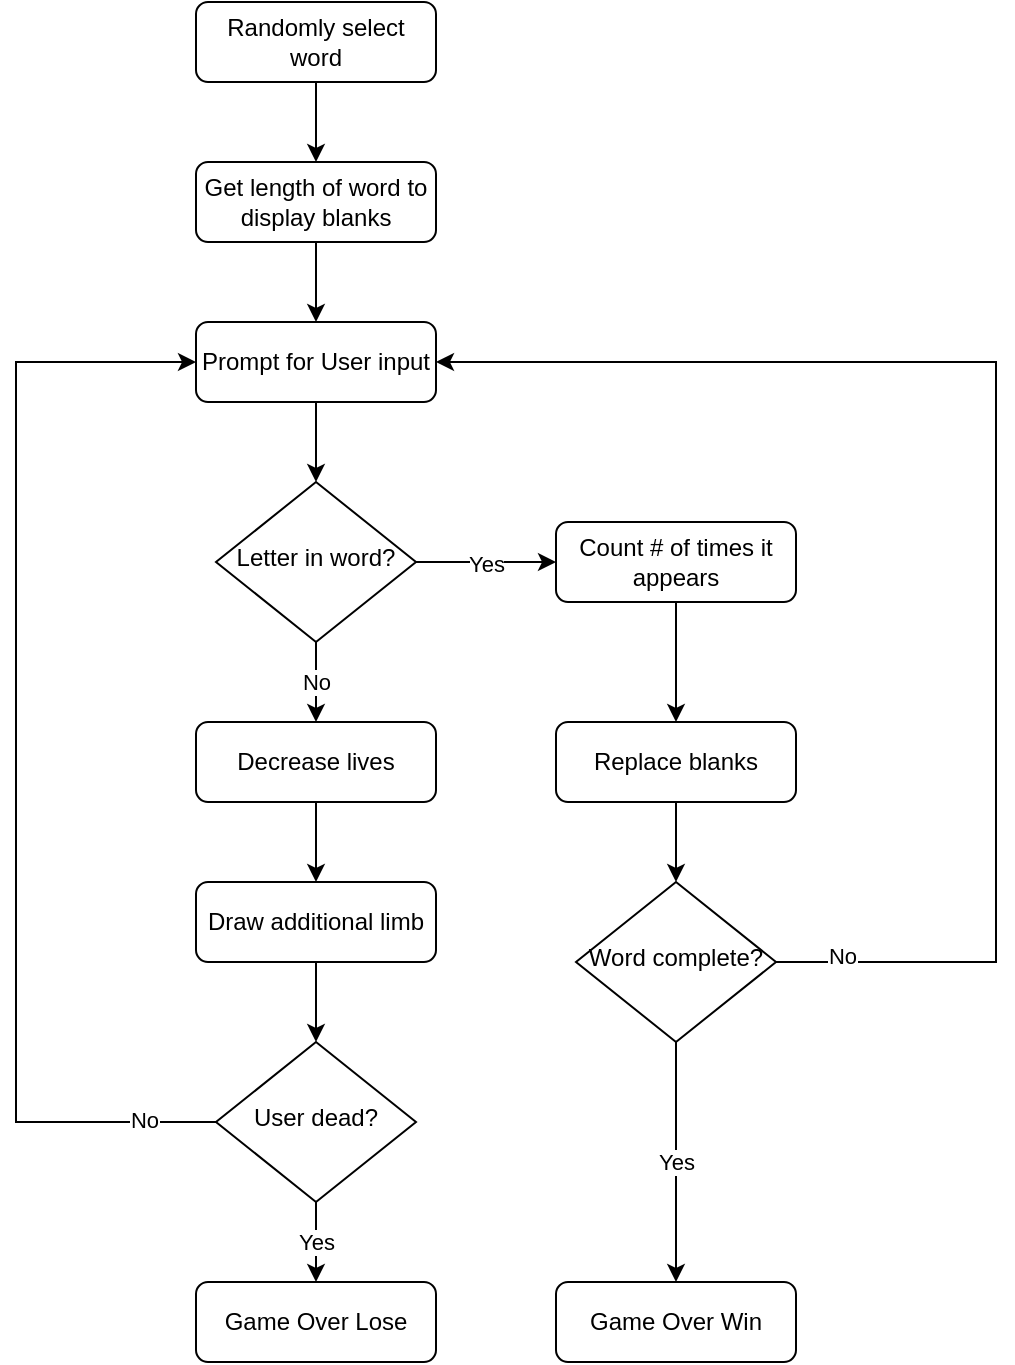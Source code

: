 <mxfile version="17.5.1" type="device"><diagram id="C5RBs43oDa-KdzZeNtuy" name="Page-1"><mxGraphModel dx="1422" dy="754" grid="1" gridSize="10" guides="1" tooltips="1" connect="1" arrows="1" fold="1" page="1" pageScale="1" pageWidth="827" pageHeight="1169" math="0" shadow="0"><root><mxCell id="WIyWlLk6GJQsqaUBKTNV-0"/><mxCell id="WIyWlLk6GJQsqaUBKTNV-1" parent="WIyWlLk6GJQsqaUBKTNV-0"/><mxCell id="y0MZO-t6EsRFC3gKmBd1-1" style="edgeStyle=orthogonalEdgeStyle;rounded=0;orthogonalLoop=1;jettySize=auto;html=1;exitX=0.5;exitY=1;exitDx=0;exitDy=0;entryX=0.5;entryY=0;entryDx=0;entryDy=0;" edge="1" parent="WIyWlLk6GJQsqaUBKTNV-1" source="WIyWlLk6GJQsqaUBKTNV-3" target="y0MZO-t6EsRFC3gKmBd1-0"><mxGeometry relative="1" as="geometry"/></mxCell><mxCell id="WIyWlLk6GJQsqaUBKTNV-3" value="Randomly select word" style="rounded=1;whiteSpace=wrap;html=1;fontSize=12;glass=0;strokeWidth=1;shadow=0;" parent="WIyWlLk6GJQsqaUBKTNV-1" vertex="1"><mxGeometry x="320" y="40" width="120" height="40" as="geometry"/></mxCell><mxCell id="y0MZO-t6EsRFC3gKmBd1-15" style="edgeStyle=orthogonalEdgeStyle;rounded=0;orthogonalLoop=1;jettySize=auto;html=1;exitX=0;exitY=0.5;exitDx=0;exitDy=0;entryX=0;entryY=0.5;entryDx=0;entryDy=0;" edge="1" parent="WIyWlLk6GJQsqaUBKTNV-1" source="WIyWlLk6GJQsqaUBKTNV-6" target="y0MZO-t6EsRFC3gKmBd1-2"><mxGeometry relative="1" as="geometry"><Array as="points"><mxPoint x="230" y="600"/><mxPoint x="230" y="220"/></Array></mxGeometry></mxCell><mxCell id="y0MZO-t6EsRFC3gKmBd1-16" value="No" style="edgeLabel;html=1;align=center;verticalAlign=middle;resizable=0;points=[];" vertex="1" connectable="0" parent="y0MZO-t6EsRFC3gKmBd1-15"><mxGeometry x="-0.874" y="-1" relative="1" as="geometry"><mxPoint as="offset"/></mxGeometry></mxCell><mxCell id="y0MZO-t6EsRFC3gKmBd1-18" value="Yes" style="edgeStyle=orthogonalEdgeStyle;rounded=0;orthogonalLoop=1;jettySize=auto;html=1;exitX=0.5;exitY=1;exitDx=0;exitDy=0;entryX=0.5;entryY=0;entryDx=0;entryDy=0;" edge="1" parent="WIyWlLk6GJQsqaUBKTNV-1" source="WIyWlLk6GJQsqaUBKTNV-6" target="y0MZO-t6EsRFC3gKmBd1-17"><mxGeometry relative="1" as="geometry"/></mxCell><mxCell id="WIyWlLk6GJQsqaUBKTNV-6" value="User dead?" style="rhombus;whiteSpace=wrap;html=1;shadow=0;fontFamily=Helvetica;fontSize=12;align=center;strokeWidth=1;spacing=6;spacingTop=-4;" parent="WIyWlLk6GJQsqaUBKTNV-1" vertex="1"><mxGeometry x="330" y="560" width="100" height="80" as="geometry"/></mxCell><mxCell id="y0MZO-t6EsRFC3gKmBd1-13" style="edgeStyle=orthogonalEdgeStyle;rounded=0;orthogonalLoop=1;jettySize=auto;html=1;exitX=0.5;exitY=1;exitDx=0;exitDy=0;entryX=0.5;entryY=0;entryDx=0;entryDy=0;" edge="1" parent="WIyWlLk6GJQsqaUBKTNV-1" source="WIyWlLk6GJQsqaUBKTNV-7" target="y0MZO-t6EsRFC3gKmBd1-12"><mxGeometry relative="1" as="geometry"/></mxCell><mxCell id="WIyWlLk6GJQsqaUBKTNV-7" value="Decrease lives" style="rounded=1;whiteSpace=wrap;html=1;fontSize=12;glass=0;strokeWidth=1;shadow=0;" parent="WIyWlLk6GJQsqaUBKTNV-1" vertex="1"><mxGeometry x="320" y="400" width="120" height="40" as="geometry"/></mxCell><mxCell id="y0MZO-t6EsRFC3gKmBd1-3" style="edgeStyle=orthogonalEdgeStyle;rounded=0;orthogonalLoop=1;jettySize=auto;html=1;exitX=0.5;exitY=1;exitDx=0;exitDy=0;entryX=0.5;entryY=0;entryDx=0;entryDy=0;" edge="1" parent="WIyWlLk6GJQsqaUBKTNV-1" source="y0MZO-t6EsRFC3gKmBd1-0" target="y0MZO-t6EsRFC3gKmBd1-2"><mxGeometry relative="1" as="geometry"/></mxCell><mxCell id="y0MZO-t6EsRFC3gKmBd1-0" value="Get length of word to display blanks" style="rounded=1;whiteSpace=wrap;html=1;fontSize=12;glass=0;strokeWidth=1;shadow=0;" vertex="1" parent="WIyWlLk6GJQsqaUBKTNV-1"><mxGeometry x="320" y="120" width="120" height="40" as="geometry"/></mxCell><mxCell id="y0MZO-t6EsRFC3gKmBd1-5" style="edgeStyle=orthogonalEdgeStyle;rounded=0;orthogonalLoop=1;jettySize=auto;html=1;exitX=0.5;exitY=1;exitDx=0;exitDy=0;entryX=0.5;entryY=0;entryDx=0;entryDy=0;" edge="1" parent="WIyWlLk6GJQsqaUBKTNV-1" source="y0MZO-t6EsRFC3gKmBd1-2" target="y0MZO-t6EsRFC3gKmBd1-4"><mxGeometry relative="1" as="geometry"/></mxCell><mxCell id="y0MZO-t6EsRFC3gKmBd1-2" value="Prompt for User input" style="rounded=1;whiteSpace=wrap;html=1;fontSize=12;glass=0;strokeWidth=1;shadow=0;" vertex="1" parent="WIyWlLk6GJQsqaUBKTNV-1"><mxGeometry x="320" y="200" width="120" height="40" as="geometry"/></mxCell><mxCell id="y0MZO-t6EsRFC3gKmBd1-7" value="Yes" style="edgeStyle=orthogonalEdgeStyle;rounded=0;orthogonalLoop=1;jettySize=auto;html=1;" edge="1" parent="WIyWlLk6GJQsqaUBKTNV-1" source="y0MZO-t6EsRFC3gKmBd1-4"><mxGeometry relative="1" as="geometry"><mxPoint x="500" y="320" as="targetPoint"/></mxGeometry></mxCell><mxCell id="y0MZO-t6EsRFC3gKmBd1-11" value="No" style="edgeStyle=orthogonalEdgeStyle;rounded=0;orthogonalLoop=1;jettySize=auto;html=1;exitX=0.5;exitY=1;exitDx=0;exitDy=0;entryX=0.5;entryY=0;entryDx=0;entryDy=0;" edge="1" parent="WIyWlLk6GJQsqaUBKTNV-1" source="y0MZO-t6EsRFC3gKmBd1-4" target="WIyWlLk6GJQsqaUBKTNV-7"><mxGeometry relative="1" as="geometry"/></mxCell><mxCell id="y0MZO-t6EsRFC3gKmBd1-4" value="Letter in word?" style="rhombus;whiteSpace=wrap;html=1;shadow=0;fontFamily=Helvetica;fontSize=12;align=center;strokeWidth=1;spacing=6;spacingTop=-4;" vertex="1" parent="WIyWlLk6GJQsqaUBKTNV-1"><mxGeometry x="330" y="280" width="100" height="80" as="geometry"/></mxCell><mxCell id="y0MZO-t6EsRFC3gKmBd1-10" style="edgeStyle=orthogonalEdgeStyle;rounded=0;orthogonalLoop=1;jettySize=auto;html=1;exitX=0.5;exitY=1;exitDx=0;exitDy=0;entryX=0.5;entryY=0;entryDx=0;entryDy=0;" edge="1" parent="WIyWlLk6GJQsqaUBKTNV-1" source="y0MZO-t6EsRFC3gKmBd1-8" target="y0MZO-t6EsRFC3gKmBd1-9"><mxGeometry relative="1" as="geometry"/></mxCell><mxCell id="y0MZO-t6EsRFC3gKmBd1-8" value="Count # of times it appears" style="rounded=1;whiteSpace=wrap;html=1;fontSize=12;glass=0;strokeWidth=1;shadow=0;" vertex="1" parent="WIyWlLk6GJQsqaUBKTNV-1"><mxGeometry x="500" y="300" width="120" height="40" as="geometry"/></mxCell><mxCell id="y0MZO-t6EsRFC3gKmBd1-20" style="edgeStyle=orthogonalEdgeStyle;rounded=0;orthogonalLoop=1;jettySize=auto;html=1;exitX=0.5;exitY=1;exitDx=0;exitDy=0;entryX=0.5;entryY=0;entryDx=0;entryDy=0;" edge="1" parent="WIyWlLk6GJQsqaUBKTNV-1" source="y0MZO-t6EsRFC3gKmBd1-9" target="y0MZO-t6EsRFC3gKmBd1-19"><mxGeometry relative="1" as="geometry"/></mxCell><mxCell id="y0MZO-t6EsRFC3gKmBd1-9" value="Replace blanks" style="rounded=1;whiteSpace=wrap;html=1;fontSize=12;glass=0;strokeWidth=1;shadow=0;" vertex="1" parent="WIyWlLk6GJQsqaUBKTNV-1"><mxGeometry x="500" y="400" width="120" height="40" as="geometry"/></mxCell><mxCell id="y0MZO-t6EsRFC3gKmBd1-14" style="edgeStyle=orthogonalEdgeStyle;rounded=0;orthogonalLoop=1;jettySize=auto;html=1;exitX=0.5;exitY=1;exitDx=0;exitDy=0;entryX=0.5;entryY=0;entryDx=0;entryDy=0;" edge="1" parent="WIyWlLk6GJQsqaUBKTNV-1" source="y0MZO-t6EsRFC3gKmBd1-12" target="WIyWlLk6GJQsqaUBKTNV-6"><mxGeometry relative="1" as="geometry"/></mxCell><mxCell id="y0MZO-t6EsRFC3gKmBd1-12" value="Draw additional limb" style="rounded=1;whiteSpace=wrap;html=1;fontSize=12;glass=0;strokeWidth=1;shadow=0;" vertex="1" parent="WIyWlLk6GJQsqaUBKTNV-1"><mxGeometry x="320" y="480" width="120" height="40" as="geometry"/></mxCell><mxCell id="y0MZO-t6EsRFC3gKmBd1-17" value="Game Over Lose" style="rounded=1;whiteSpace=wrap;html=1;fontSize=12;glass=0;strokeWidth=1;shadow=0;" vertex="1" parent="WIyWlLk6GJQsqaUBKTNV-1"><mxGeometry x="320" y="680" width="120" height="40" as="geometry"/></mxCell><mxCell id="y0MZO-t6EsRFC3gKmBd1-22" value="Yes" style="edgeStyle=orthogonalEdgeStyle;rounded=0;orthogonalLoop=1;jettySize=auto;html=1;exitX=0.5;exitY=1;exitDx=0;exitDy=0;entryX=0.5;entryY=0;entryDx=0;entryDy=0;" edge="1" parent="WIyWlLk6GJQsqaUBKTNV-1" source="y0MZO-t6EsRFC3gKmBd1-19" target="y0MZO-t6EsRFC3gKmBd1-21"><mxGeometry relative="1" as="geometry"/></mxCell><mxCell id="y0MZO-t6EsRFC3gKmBd1-23" style="edgeStyle=orthogonalEdgeStyle;rounded=0;orthogonalLoop=1;jettySize=auto;html=1;exitX=1;exitY=0.5;exitDx=0;exitDy=0;entryX=1;entryY=0.5;entryDx=0;entryDy=0;" edge="1" parent="WIyWlLk6GJQsqaUBKTNV-1" source="y0MZO-t6EsRFC3gKmBd1-19" target="y0MZO-t6EsRFC3gKmBd1-2"><mxGeometry relative="1" as="geometry"><Array as="points"><mxPoint x="720" y="520"/><mxPoint x="720" y="220"/></Array></mxGeometry></mxCell><mxCell id="y0MZO-t6EsRFC3gKmBd1-24" value="No" style="edgeLabel;html=1;align=center;verticalAlign=middle;resizable=0;points=[];" vertex="1" connectable="0" parent="y0MZO-t6EsRFC3gKmBd1-23"><mxGeometry x="-0.904" y="3" relative="1" as="geometry"><mxPoint as="offset"/></mxGeometry></mxCell><mxCell id="y0MZO-t6EsRFC3gKmBd1-19" value="Word complete?" style="rhombus;whiteSpace=wrap;html=1;shadow=0;fontFamily=Helvetica;fontSize=12;align=center;strokeWidth=1;spacing=6;spacingTop=-4;" vertex="1" parent="WIyWlLk6GJQsqaUBKTNV-1"><mxGeometry x="510" y="480" width="100" height="80" as="geometry"/></mxCell><mxCell id="y0MZO-t6EsRFC3gKmBd1-21" value="Game Over Win" style="rounded=1;whiteSpace=wrap;html=1;fontSize=12;glass=0;strokeWidth=1;shadow=0;" vertex="1" parent="WIyWlLk6GJQsqaUBKTNV-1"><mxGeometry x="500" y="680" width="120" height="40" as="geometry"/></mxCell></root></mxGraphModel></diagram></mxfile>